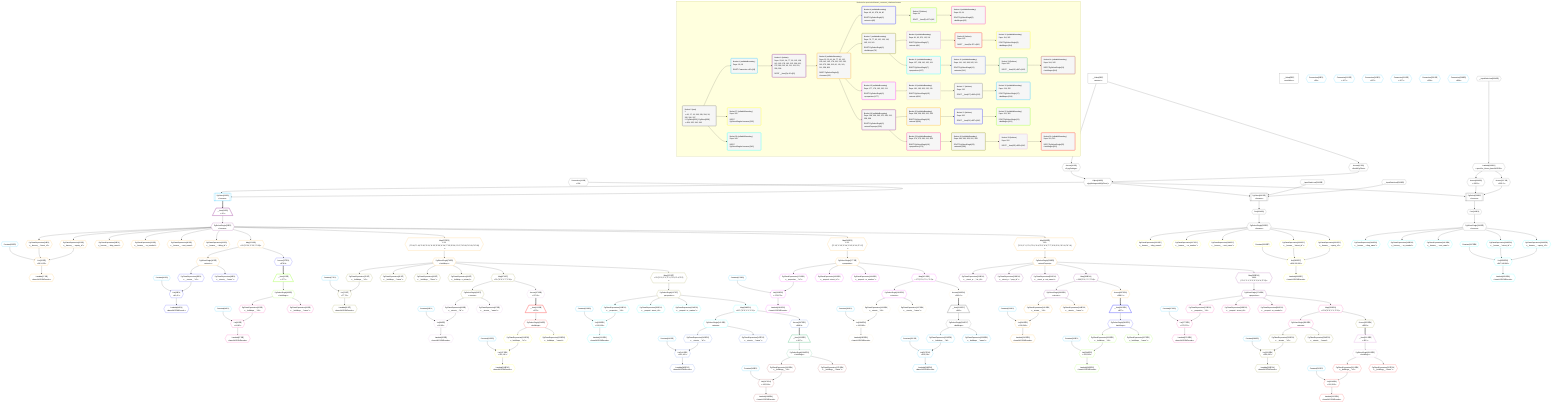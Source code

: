 %%{init: {'themeVariables': { 'fontSize': '12px'}}}%%
graph TD
    classDef path fill:#eee,stroke:#000,color:#000
    classDef plan fill:#fff,stroke-width:1px,color:#000
    classDef itemplan fill:#fff,stroke-width:2px,color:#000
    classDef unbatchedplan fill:#dff,stroke-width:1px,color:#000
    classDef sideeffectplan fill:#fcc,stroke-width:2px,color:#000
    classDef bucket fill:#f6f6f6,color:#000,stroke-width:2px,text-align:left


    %% define steps
    __Value3["__Value[3∈0]<br />ᐸcontextᐳ"]:::plan
    __Value5["__Value[5∈0]<br />ᐸrootValueᐳ"]:::plan
    Access16{{"Access[16∈0]<br />ᐸ3.pgSettingsᐳ"}}:::plan
    Access17{{"Access[17∈0]<br />ᐸ3.withPgClientᐳ"}}:::plan
    Object18{{"Object[18∈0]<br />ᐸ{pgSettings,withPgClient}ᐳ"}}:::plan
    Connection19{{"Connection[19∈0]<br />ᐸ15ᐳ"}}:::plan
    PgSelect20[["PgSelect[20∈1]<br />ᐸhousesᐳ"]]:::plan
    __Item21[/"__Item[21∈2]<br />ᐸ20ᐳ"\]:::itemplan
    PgSelectSingle22{{"PgSelectSingle[22∈2]<br />ᐸhousesᐳ"}}:::plan
    Constant23{{"Constant[23∈1]"}}:::plan
    PgClassExpression24{{"PgClassExpression[24∈3]<br />ᐸ__houses__.”street_id”ᐳ"}}:::plan
    PgClassExpression25{{"PgClassExpression[25∈3]<br />ᐸ__houses__...operty_id”ᐳ"}}:::plan
    List26{{"List[26∈3]<br />ᐸ23,24,25ᐳ"}}:::plan
    Lambda27{{"Lambda[27∈3]<br />ᐸbase64JSONEncodeᐳ"}}:::plan
    PgClassExpression28{{"PgClassExpression[28∈3]<br />ᐸ__houses__...ding_name”ᐳ"}}:::plan
    PgClassExpression29{{"PgClassExpression[29∈3]<br />ᐸ__houses__...or_number”ᐳ"}}:::plan
    PgClassExpression30{{"PgClassExpression[30∈3]<br />ᐸ__houses__...reet_name”ᐳ"}}:::plan
    PgClassExpression32{{"PgClassExpression[32∈3]<br />ᐸ__houses__...ilding_id”ᐳ"}}:::plan
    Map378{{"Map[378∈3]<br />ᐸ22:{”0”:31,”1”:32,”2”:33}ᐳ"}}:::plan
    PgSelectSingle40{{"PgSelectSingle[40∈3]<br />ᐸstreetsᐳ"}}:::plan
    Constant41{{"Constant[41∈1]"}}:::plan
    PgClassExpression42{{"PgClassExpression[42∈4]<br />ᐸ__streets__.”id”ᐳ"}}:::plan
    List43{{"List[43∈4]<br />ᐸ41,42ᐳ"}}:::plan
    Lambda44{{"Lambda[44∈4]<br />ᐸbase64JSONEncodeᐳ"}}:::plan
    PgClassExpression46{{"PgClassExpression[46∈4]<br />ᐸ__streets__.”name”ᐳ"}}:::plan
    Connection60{{"Connection[60∈1]<br />ᐸ56ᐳ"}}:::plan
    Access377{{"Access[377∈4]<br />ᐸ378.0ᐳ"}}:::plan
    __Item62[/"__Item[62∈5]<br />ᐸ377ᐳ"\]:::itemplan
    PgSelectSingle63{{"PgSelectSingle[63∈5]<br />ᐸbuildingsᐳ"}}:::plan
    Constant64{{"Constant[64∈1]"}}:::plan
    PgClassExpression65{{"PgClassExpression[65∈6]<br />ᐸ__buildings__.”id”ᐳ"}}:::plan
    List66{{"List[66∈6]<br />ᐸ64,65ᐳ"}}:::plan
    Lambda67{{"Lambda[67∈6]<br />ᐸbase64JSONEncodeᐳ"}}:::plan
    PgClassExpression69{{"PgClassExpression[69∈6]<br />ᐸ__buildings__.”name”ᐳ"}}:::plan
    Map375{{"Map[375∈3]<br />ᐸ22:{”0”:18,”1”:19,”2”:20,”3”:21,”4”:22,”5”:23,”6”:24,”7”:25,”8”:26,”9”:27,”10”:28,”11”:29,”12”:30}ᐳ"}}:::plan
    PgSelectSingle76{{"PgSelectSingle[76∈3]<br />ᐸbuildingsᐳ"}}:::plan
    Constant77{{"Constant[77∈1]"}}:::plan
    PgClassExpression78{{"PgClassExpression[78∈7]<br />ᐸ__buildings__.”id”ᐳ"}}:::plan
    List79{{"List[79∈7]<br />ᐸ77,78ᐳ"}}:::plan
    Lambda80{{"Lambda[80∈7]<br />ᐸbase64JSONEncodeᐳ"}}:::plan
    PgClassExpression82{{"PgClassExpression[82∈7]<br />ᐸ__buildings__.”name”ᐳ"}}:::plan
    PgClassExpression83{{"PgClassExpression[83∈7]<br />ᐸ__buildings__.”floors”ᐳ"}}:::plan
    PgClassExpression84{{"PgClassExpression[84∈7]<br />ᐸ__building...s_primary”ᐳ"}}:::plan
    Map373{{"Map[373∈7]<br />ᐸ76:{”0”:6,”1”:7,”2”:8}ᐳ"}}:::plan
    PgSelectSingle91{{"PgSelectSingle[91∈7]<br />ᐸstreetsᐳ"}}:::plan
    Constant92{{"Constant[92∈1]"}}:::plan
    PgClassExpression93{{"PgClassExpression[93∈8]<br />ᐸ__streets__.”id”ᐳ"}}:::plan
    List94{{"List[94∈8]<br />ᐸ92,93ᐳ"}}:::plan
    Lambda95{{"Lambda[95∈8]<br />ᐸbase64JSONEncodeᐳ"}}:::plan
    PgClassExpression97{{"PgClassExpression[97∈8]<br />ᐸ__streets__.”name”ᐳ"}}:::plan
    Connection111{{"Connection[111∈1]<br />ᐸ107ᐳ"}}:::plan
    Access372{{"Access[372∈8]<br />ᐸ373.0ᐳ"}}:::plan
    __Item113[/"__Item[113∈9]<br />ᐸ372ᐳ"\]:::itemplan
    PgSelectSingle114{{"PgSelectSingle[114∈9]<br />ᐸbuildingsᐳ"}}:::plan
    Constant115{{"Constant[115∈1]"}}:::plan
    PgClassExpression116{{"PgClassExpression[116∈10]<br />ᐸ__buildings__.”id”ᐳ"}}:::plan
    List117{{"List[117∈10]<br />ᐸ115,116ᐳ"}}:::plan
    Lambda118{{"Lambda[118∈10]<br />ᐸbase64JSONEncodeᐳ"}}:::plan
    PgClassExpression120{{"PgClassExpression[120∈10]<br />ᐸ__buildings__.”name”ᐳ"}}:::plan
    Map370{{"Map[370∈7]<br />ᐸ76:{”0”:0,”1”:1,”2”:2,”3”:3,”4”:4,”5”:5}ᐳ"}}:::plan
    PgSelectSingle127{{"PgSelectSingle[127∈7]<br />ᐸpropertiesᐳ"}}:::plan
    Constant128{{"Constant[128∈1]"}}:::plan
    PgClassExpression129{{"PgClassExpression[129∈11]<br />ᐸ__properties__.”id”ᐳ"}}:::plan
    List130{{"List[130∈11]<br />ᐸ128,129ᐳ"}}:::plan
    Lambda131{{"Lambda[131∈11]<br />ᐸbase64JSONEncodeᐳ"}}:::plan
    PgClassExpression133{{"PgClassExpression[133∈11]<br />ᐸ__properti...street_id”ᐳ"}}:::plan
    PgClassExpression134{{"PgClassExpression[134∈11]<br />ᐸ__properti...or_number”ᐳ"}}:::plan
    Map368{{"Map[368∈11]<br />ᐸ127:{”0”:0,”1”:1,”2”:2}ᐳ"}}:::plan
    PgSelectSingle141{{"PgSelectSingle[141∈11]<br />ᐸstreetsᐳ"}}:::plan
    Constant142{{"Constant[142∈1]"}}:::plan
    PgClassExpression143{{"PgClassExpression[143∈12]<br />ᐸ__streets__.”id”ᐳ"}}:::plan
    List144{{"List[144∈12]<br />ᐸ142,143ᐳ"}}:::plan
    Lambda145{{"Lambda[145∈12]<br />ᐸbase64JSONEncodeᐳ"}}:::plan
    PgClassExpression147{{"PgClassExpression[147∈12]<br />ᐸ__streets__.”name”ᐳ"}}:::plan
    Connection161{{"Connection[161∈1]<br />ᐸ157ᐳ"}}:::plan
    Access367{{"Access[367∈12]<br />ᐸ368.0ᐳ"}}:::plan
    __Item163[/"__Item[163∈13]<br />ᐸ367ᐳ"\]:::itemplan
    PgSelectSingle164{{"PgSelectSingle[164∈13]<br />ᐸbuildingsᐳ"}}:::plan
    Constant165{{"Constant[165∈1]"}}:::plan
    PgClassExpression166{{"PgClassExpression[166∈14]<br />ᐸ__buildings__.”id”ᐳ"}}:::plan
    List167{{"List[167∈14]<br />ᐸ165,166ᐳ"}}:::plan
    Lambda168{{"Lambda[168∈14]<br />ᐸbase64JSONEncodeᐳ"}}:::plan
    PgClassExpression170{{"PgClassExpression[170∈14]<br />ᐸ__buildings__.”name”ᐳ"}}:::plan
    Map365{{"Map[365∈3]<br />ᐸ22:{”0”:12,”1”:13,”2”:14,”3”:15,”4”:16,”5”:17}ᐳ"}}:::plan
    PgSelectSingle177{{"PgSelectSingle[177∈3]<br />ᐸpropertiesᐳ"}}:::plan
    Constant178{{"Constant[178∈1]"}}:::plan
    PgClassExpression179{{"PgClassExpression[179∈15]<br />ᐸ__properties__.”id”ᐳ"}}:::plan
    List180{{"List[180∈15]<br />ᐸ178,179ᐳ"}}:::plan
    Lambda181{{"Lambda[181∈15]<br />ᐸbase64JSONEncodeᐳ"}}:::plan
    PgClassExpression183{{"PgClassExpression[183∈15]<br />ᐸ__properti...street_id”ᐳ"}}:::plan
    PgClassExpression184{{"PgClassExpression[184∈15]<br />ᐸ__properti...or_number”ᐳ"}}:::plan
    Map363{{"Map[363∈15]<br />ᐸ177:{”0”:0,”1”:1,”2”:2}ᐳ"}}:::plan
    PgSelectSingle191{{"PgSelectSingle[191∈15]<br />ᐸstreetsᐳ"}}:::plan
    Constant192{{"Constant[192∈1]"}}:::plan
    PgClassExpression193{{"PgClassExpression[193∈16]<br />ᐸ__streets__.”id”ᐳ"}}:::plan
    List194{{"List[194∈16]<br />ᐸ192,193ᐳ"}}:::plan
    Lambda195{{"Lambda[195∈16]<br />ᐸbase64JSONEncodeᐳ"}}:::plan
    PgClassExpression197{{"PgClassExpression[197∈16]<br />ᐸ__streets__.”name”ᐳ"}}:::plan
    Connection211{{"Connection[211∈1]<br />ᐸ207ᐳ"}}:::plan
    Access362{{"Access[362∈16]<br />ᐸ363.0ᐳ"}}:::plan
    __Item213[/"__Item[213∈17]<br />ᐸ362ᐳ"\]:::itemplan
    PgSelectSingle214{{"PgSelectSingle[214∈17]<br />ᐸbuildingsᐳ"}}:::plan
    Constant215{{"Constant[215∈1]"}}:::plan
    PgClassExpression216{{"PgClassExpression[216∈18]<br />ᐸ__buildings__.”id”ᐳ"}}:::plan
    List217{{"List[217∈18]<br />ᐸ215,216ᐳ"}}:::plan
    Lambda218{{"Lambda[218∈18]<br />ᐸbase64JSONEncodeᐳ"}}:::plan
    PgClassExpression220{{"PgClassExpression[220∈18]<br />ᐸ__buildings__.”name”ᐳ"}}:::plan
    Map360{{"Map[360∈3]<br />ᐸ22:{”0”:0,”1”:1,”2”:2,”3”:3,”4”:4,”5”:5,”6”:6,”7”:7,”8”:8,”9”:9,”10”:10,”11”:11}ᐳ"}}:::plan
    PgSelectSingle228{{"PgSelectSingle[228∈3]<br />ᐸstreetPropertyᐳ"}}:::plan
    PgClassExpression229{{"PgClassExpression[229∈19]<br />ᐸ__street_p..._.”str_id”ᐳ"}}:::plan
    PgClassExpression230{{"PgClassExpression[230∈19]<br />ᐸ__street_p....”prop_id”ᐳ"}}:::plan
    PgClassExpression231{{"PgClassExpression[231∈19]<br />ᐸ__street_p...ent_owner”ᐳ"}}:::plan
    Map358{{"Map[358∈19]<br />ᐸ228:{”0”:6,”1”:7,”2”:8}ᐳ"}}:::plan
    PgSelectSingle238{{"PgSelectSingle[238∈19]<br />ᐸstreetsᐳ"}}:::plan
    Constant239{{"Constant[239∈1]"}}:::plan
    PgClassExpression240{{"PgClassExpression[240∈20]<br />ᐸ__streets__.”id”ᐳ"}}:::plan
    List241{{"List[241∈20]<br />ᐸ239,240ᐳ"}}:::plan
    Lambda242{{"Lambda[242∈20]<br />ᐸbase64JSONEncodeᐳ"}}:::plan
    PgClassExpression244{{"PgClassExpression[244∈20]<br />ᐸ__streets__.”name”ᐳ"}}:::plan
    Connection258{{"Connection[258∈1]<br />ᐸ254ᐳ"}}:::plan
    Access357{{"Access[357∈20]<br />ᐸ358.0ᐳ"}}:::plan
    __Item260[/"__Item[260∈21]<br />ᐸ357ᐳ"\]:::itemplan
    PgSelectSingle261{{"PgSelectSingle[261∈21]<br />ᐸbuildingsᐳ"}}:::plan
    Constant262{{"Constant[262∈1]"}}:::plan
    PgClassExpression263{{"PgClassExpression[263∈22]<br />ᐸ__buildings__.”id”ᐳ"}}:::plan
    List264{{"List[264∈22]<br />ᐸ262,263ᐳ"}}:::plan
    Lambda265{{"Lambda[265∈22]<br />ᐸbase64JSONEncodeᐳ"}}:::plan
    PgClassExpression267{{"PgClassExpression[267∈22]<br />ᐸ__buildings__.”name”ᐳ"}}:::plan
    Map355{{"Map[355∈19]<br />ᐸ228:{”0”:0,”1”:1,”2”:2,”3”:3,”4”:4,”5”:5}ᐳ"}}:::plan
    PgSelectSingle274{{"PgSelectSingle[274∈19]<br />ᐸpropertiesᐳ"}}:::plan
    Constant275{{"Constant[275∈1]"}}:::plan
    PgClassExpression276{{"PgClassExpression[276∈23]<br />ᐸ__properties__.”id”ᐳ"}}:::plan
    List277{{"List[277∈23]<br />ᐸ275,276ᐳ"}}:::plan
    Lambda278{{"Lambda[278∈23]<br />ᐸbase64JSONEncodeᐳ"}}:::plan
    PgClassExpression280{{"PgClassExpression[280∈23]<br />ᐸ__properti...street_id”ᐳ"}}:::plan
    PgClassExpression281{{"PgClassExpression[281∈23]<br />ᐸ__properti...or_number”ᐳ"}}:::plan
    Map353{{"Map[353∈23]<br />ᐸ274:{”0”:0,”1”:1,”2”:2}ᐳ"}}:::plan
    PgSelectSingle288{{"PgSelectSingle[288∈23]<br />ᐸstreetsᐳ"}}:::plan
    Constant289{{"Constant[289∈1]"}}:::plan
    PgClassExpression290{{"PgClassExpression[290∈24]<br />ᐸ__streets__.”id”ᐳ"}}:::plan
    List291{{"List[291∈24]<br />ᐸ289,290ᐳ"}}:::plan
    Lambda292{{"Lambda[292∈24]<br />ᐸbase64JSONEncodeᐳ"}}:::plan
    PgClassExpression294{{"PgClassExpression[294∈24]<br />ᐸ__streets__.”name”ᐳ"}}:::plan
    Connection308{{"Connection[308∈1]<br />ᐸ304ᐳ"}}:::plan
    Access352{{"Access[352∈24]<br />ᐸ353.0ᐳ"}}:::plan
    __Item310[/"__Item[310∈25]<br />ᐸ352ᐳ"\]:::itemplan
    PgSelectSingle311{{"PgSelectSingle[311∈25]<br />ᐸbuildingsᐳ"}}:::plan
    Constant312{{"Constant[312∈1]"}}:::plan
    PgClassExpression313{{"PgClassExpression[313∈26]<br />ᐸ__buildings__.”id”ᐳ"}}:::plan
    List314{{"List[314∈26]<br />ᐸ312,313ᐳ"}}:::plan
    Lambda315{{"Lambda[315∈26]<br />ᐸbase64JSONEncodeᐳ"}}:::plan
    PgClassExpression317{{"PgClassExpression[317∈26]<br />ᐸ__buildings__.”name”ᐳ"}}:::plan
    __InputStaticLeaf318{{"__InputStaticLeaf[318∈0]"}}:::plan
    __InputStaticLeaf319{{"__InputStaticLeaf[319∈0]"}}:::plan
    PgSelect320[["PgSelect[320∈0]<br />ᐸhousesᐳ"]]:::plan
    First324{{"First[324∈0]"}}:::plan
    PgSelectSingle325{{"PgSelectSingle[325∈0]<br />ᐸhousesᐳ"}}:::plan
    PgClassExpression326{{"PgClassExpression[326∈27]<br />ᐸ__houses__...ding_name”ᐳ"}}:::plan
    PgClassExpression327{{"PgClassExpression[327∈27]<br />ᐸ__houses__...or_number”ᐳ"}}:::plan
    PgClassExpression328{{"PgClassExpression[328∈27]<br />ᐸ__houses__...reet_name”ᐳ"}}:::plan
    Constant329{{"Constant[329∈27]"}}:::plan
    PgClassExpression330{{"PgClassExpression[330∈27]<br />ᐸ__houses__.”street_id”ᐳ"}}:::plan
    PgClassExpression331{{"PgClassExpression[331∈27]<br />ᐸ__houses__...operty_id”ᐳ"}}:::plan
    List332{{"List[332∈27]<br />ᐸ329,330,331ᐳ"}}:::plan
    Lambda333{{"Lambda[333∈27]<br />ᐸbase64JSONEncodeᐳ"}}:::plan
    __InputStaticLeaf334{{"__InputStaticLeaf[334∈0]"}}:::plan
    Lambda335{{"Lambda[335∈0]<br />ᐸspecifier_House_base64JSONᐳ"}}:::plan
    Access336{{"Access[336∈0]<br />ᐸ335.1ᐳ"}}:::plan
    Access337{{"Access[337∈0]<br />ᐸ335.2ᐳ"}}:::plan
    PgSelect338[["PgSelect[338∈0]<br />ᐸhousesᐳ"]]:::plan
    First342{{"First[342∈0]"}}:::plan
    PgSelectSingle343{{"PgSelectSingle[343∈0]<br />ᐸhousesᐳ"}}:::plan
    PgClassExpression344{{"PgClassExpression[344∈28]<br />ᐸ__houses__...ding_name”ᐳ"}}:::plan
    PgClassExpression345{{"PgClassExpression[345∈28]<br />ᐸ__houses__...or_number”ᐳ"}}:::plan
    PgClassExpression346{{"PgClassExpression[346∈28]<br />ᐸ__houses__...reet_name”ᐳ"}}:::plan
    Constant347{{"Constant[347∈28]"}}:::plan
    PgClassExpression348{{"PgClassExpression[348∈28]<br />ᐸ__houses__.”street_id”ᐳ"}}:::plan
    PgClassExpression349{{"PgClassExpression[349∈28]<br />ᐸ__houses__...operty_id”ᐳ"}}:::plan
    List350{{"List[350∈28]<br />ᐸ347,348,349ᐳ"}}:::plan
    Lambda351{{"Lambda[351∈28]<br />ᐸbase64JSONEncodeᐳ"}}:::plan

    %% plan dependencies
    __Value3 --> Access16
    __Value3 --> Access17
    Access16 & Access17 --> Object18
    Object18 & Connection19 --> PgSelect20
    PgSelect20 ==> __Item21
    __Item21 --> PgSelectSingle22
    PgSelectSingle22 --> PgClassExpression24
    PgSelectSingle22 --> PgClassExpression25
    Constant23 & PgClassExpression24 & PgClassExpression25 --> List26
    List26 --> Lambda27
    PgSelectSingle22 --> PgClassExpression28
    PgSelectSingle22 --> PgClassExpression29
    PgSelectSingle22 --> PgClassExpression30
    PgSelectSingle22 --> PgClassExpression32
    PgSelectSingle22 --> Map378
    Map378 --> PgSelectSingle40
    PgSelectSingle40 --> PgClassExpression42
    Constant41 & PgClassExpression42 --> List43
    List43 --> Lambda44
    PgSelectSingle40 --> PgClassExpression46
    Map378 --> Access377
    Access377 ==> __Item62
    __Item62 --> PgSelectSingle63
    PgSelectSingle63 --> PgClassExpression65
    Constant64 & PgClassExpression65 --> List66
    List66 --> Lambda67
    PgSelectSingle63 --> PgClassExpression69
    PgSelectSingle22 --> Map375
    Map375 --> PgSelectSingle76
    PgSelectSingle76 --> PgClassExpression78
    Constant77 & PgClassExpression78 --> List79
    List79 --> Lambda80
    PgSelectSingle76 --> PgClassExpression82
    PgSelectSingle76 --> PgClassExpression83
    PgSelectSingle76 --> PgClassExpression84
    PgSelectSingle76 --> Map373
    Map373 --> PgSelectSingle91
    PgSelectSingle91 --> PgClassExpression93
    Constant92 & PgClassExpression93 --> List94
    List94 --> Lambda95
    PgSelectSingle91 --> PgClassExpression97
    Map373 --> Access372
    Access372 ==> __Item113
    __Item113 --> PgSelectSingle114
    PgSelectSingle114 --> PgClassExpression116
    Constant115 & PgClassExpression116 --> List117
    List117 --> Lambda118
    PgSelectSingle114 --> PgClassExpression120
    PgSelectSingle76 --> Map370
    Map370 --> PgSelectSingle127
    PgSelectSingle127 --> PgClassExpression129
    Constant128 & PgClassExpression129 --> List130
    List130 --> Lambda131
    PgSelectSingle127 --> PgClassExpression133
    PgSelectSingle127 --> PgClassExpression134
    PgSelectSingle127 --> Map368
    Map368 --> PgSelectSingle141
    PgSelectSingle141 --> PgClassExpression143
    Constant142 & PgClassExpression143 --> List144
    List144 --> Lambda145
    PgSelectSingle141 --> PgClassExpression147
    Map368 --> Access367
    Access367 ==> __Item163
    __Item163 --> PgSelectSingle164
    PgSelectSingle164 --> PgClassExpression166
    Constant165 & PgClassExpression166 --> List167
    List167 --> Lambda168
    PgSelectSingle164 --> PgClassExpression170
    PgSelectSingle22 --> Map365
    Map365 --> PgSelectSingle177
    PgSelectSingle177 --> PgClassExpression179
    Constant178 & PgClassExpression179 --> List180
    List180 --> Lambda181
    PgSelectSingle177 --> PgClassExpression183
    PgSelectSingle177 --> PgClassExpression184
    PgSelectSingle177 --> Map363
    Map363 --> PgSelectSingle191
    PgSelectSingle191 --> PgClassExpression193
    Constant192 & PgClassExpression193 --> List194
    List194 --> Lambda195
    PgSelectSingle191 --> PgClassExpression197
    Map363 --> Access362
    Access362 ==> __Item213
    __Item213 --> PgSelectSingle214
    PgSelectSingle214 --> PgClassExpression216
    Constant215 & PgClassExpression216 --> List217
    List217 --> Lambda218
    PgSelectSingle214 --> PgClassExpression220
    PgSelectSingle22 --> Map360
    Map360 --> PgSelectSingle228
    PgSelectSingle228 --> PgClassExpression229
    PgSelectSingle228 --> PgClassExpression230
    PgSelectSingle228 --> PgClassExpression231
    PgSelectSingle228 --> Map358
    Map358 --> PgSelectSingle238
    PgSelectSingle238 --> PgClassExpression240
    Constant239 & PgClassExpression240 --> List241
    List241 --> Lambda242
    PgSelectSingle238 --> PgClassExpression244
    Map358 --> Access357
    Access357 ==> __Item260
    __Item260 --> PgSelectSingle261
    PgSelectSingle261 --> PgClassExpression263
    Constant262 & PgClassExpression263 --> List264
    List264 --> Lambda265
    PgSelectSingle261 --> PgClassExpression267
    PgSelectSingle228 --> Map355
    Map355 --> PgSelectSingle274
    PgSelectSingle274 --> PgClassExpression276
    Constant275 & PgClassExpression276 --> List277
    List277 --> Lambda278
    PgSelectSingle274 --> PgClassExpression280
    PgSelectSingle274 --> PgClassExpression281
    PgSelectSingle274 --> Map353
    Map353 --> PgSelectSingle288
    PgSelectSingle288 --> PgClassExpression290
    Constant289 & PgClassExpression290 --> List291
    List291 --> Lambda292
    PgSelectSingle288 --> PgClassExpression294
    Map353 --> Access352
    Access352 ==> __Item310
    __Item310 --> PgSelectSingle311
    PgSelectSingle311 --> PgClassExpression313
    Constant312 & PgClassExpression313 --> List314
    List314 --> Lambda315
    PgSelectSingle311 --> PgClassExpression317
    Object18 & __InputStaticLeaf318 & __InputStaticLeaf319 --> PgSelect320
    PgSelect320 --> First324
    First324 --> PgSelectSingle325
    PgSelectSingle325 --> PgClassExpression326
    PgSelectSingle325 --> PgClassExpression327
    PgSelectSingle325 --> PgClassExpression328
    PgSelectSingle325 --> PgClassExpression330
    PgSelectSingle325 --> PgClassExpression331
    Constant329 & PgClassExpression330 & PgClassExpression331 --> List332
    List332 --> Lambda333
    __InputStaticLeaf334 --> Lambda335
    Lambda335 --> Access336
    Lambda335 --> Access337
    Object18 & Access336 & Access337 --> PgSelect338
    PgSelect338 --> First342
    First342 --> PgSelectSingle343
    PgSelectSingle343 --> PgClassExpression344
    PgSelectSingle343 --> PgClassExpression345
    PgSelectSingle343 --> PgClassExpression346
    PgSelectSingle343 --> PgClassExpression348
    PgSelectSingle343 --> PgClassExpression349
    Constant347 & PgClassExpression348 & PgClassExpression349 --> List350
    List350 --> Lambda351

    subgraph "Buckets for queries/v4/smart_comment_relations.houses"
    Bucket0("Bucket 0 (root)<br />1: <br />ᐳ: 16, 17, 19, 318, 319, 334, 18, 335, 336, 337<br />2: PgSelect[320], PgSelect[338]<br />ᐳ: 324, 325, 342, 343"):::bucket
    classDef bucket0 stroke:#696969
    class Bucket0,__Value3,__Value5,Access16,Access17,Object18,Connection19,__InputStaticLeaf318,__InputStaticLeaf319,PgSelect320,First324,PgSelectSingle325,__InputStaticLeaf334,Lambda335,Access336,Access337,PgSelect338,First342,PgSelectSingle343 bucket0
    Bucket1("Bucket 1 (nullableBoundary)<br />Deps: 18, 19<br /><br />ROOT Connectionᐸ15ᐳ[19]"):::bucket
    classDef bucket1 stroke:#00bfff
    class Bucket1,PgSelect20,Constant23,Constant41,Connection60,Constant64,Constant77,Constant92,Connection111,Constant115,Constant128,Constant142,Connection161,Constant165,Constant178,Constant192,Connection211,Constant215,Constant239,Connection258,Constant262,Constant275,Constant289,Connection308,Constant312 bucket1
    Bucket2("Bucket 2 (listItem)<br />Deps: 23, 41, 64, 77, 92, 115, 128, 142, 165, 178, 192, 215, 239, 262, 275, 289, 312, 60, 111, 161, 211, 258, 308<br /><br />ROOT __Item{2}ᐸ20ᐳ[21]"):::bucket
    classDef bucket2 stroke:#7f007f
    class Bucket2,__Item21,PgSelectSingle22 bucket2
    Bucket3("Bucket 3 (nullableBoundary)<br />Deps: 22, 23, 41, 64, 77, 92, 115, 128, 142, 165, 178, 192, 215, 239, 262, 275, 289, 312, 60, 111, 161, 211, 258, 308<br /><br />ROOT PgSelectSingle{2}ᐸhousesᐳ[22]"):::bucket
    classDef bucket3 stroke:#ffa500
    class Bucket3,PgClassExpression24,PgClassExpression25,List26,Lambda27,PgClassExpression28,PgClassExpression29,PgClassExpression30,PgClassExpression32,PgSelectSingle40,PgSelectSingle76,PgSelectSingle177,PgSelectSingle228,Map360,Map365,Map375,Map378 bucket3
    Bucket4("Bucket 4 (nullableBoundary)<br />Deps: 40, 41, 378, 64, 60<br /><br />ROOT PgSelectSingle{3}ᐸstreetsᐳ[40]"):::bucket
    classDef bucket4 stroke:#0000ff
    class Bucket4,PgClassExpression42,List43,Lambda44,PgClassExpression46,Access377 bucket4
    Bucket5("Bucket 5 (listItem)<br />Deps: 64<br /><br />ROOT __Item{5}ᐸ377ᐳ[62]"):::bucket
    classDef bucket5 stroke:#7fff00
    class Bucket5,__Item62,PgSelectSingle63 bucket5
    Bucket6("Bucket 6 (nullableBoundary)<br />Deps: 63, 64<br /><br />ROOT PgSelectSingle{5}ᐸbuildingsᐳ[63]"):::bucket
    classDef bucket6 stroke:#ff1493
    class Bucket6,PgClassExpression65,List66,Lambda67,PgClassExpression69 bucket6
    Bucket7("Bucket 7 (nullableBoundary)<br />Deps: 76, 77, 92, 115, 128, 142, 165, 111, 161<br /><br />ROOT PgSelectSingle{3}ᐸbuildingsᐳ[76]"):::bucket
    classDef bucket7 stroke:#808000
    class Bucket7,PgClassExpression78,List79,Lambda80,PgClassExpression82,PgClassExpression83,PgClassExpression84,PgSelectSingle91,PgSelectSingle127,Map370,Map373 bucket7
    Bucket8("Bucket 8 (nullableBoundary)<br />Deps: 91, 92, 373, 115, 111<br /><br />ROOT PgSelectSingle{7}ᐸstreetsᐳ[91]"):::bucket
    classDef bucket8 stroke:#dda0dd
    class Bucket8,PgClassExpression93,List94,Lambda95,PgClassExpression97,Access372 bucket8
    Bucket9("Bucket 9 (listItem)<br />Deps: 115<br /><br />ROOT __Item{9}ᐸ372ᐳ[113]"):::bucket
    classDef bucket9 stroke:#ff0000
    class Bucket9,__Item113,PgSelectSingle114 bucket9
    Bucket10("Bucket 10 (nullableBoundary)<br />Deps: 114, 115<br /><br />ROOT PgSelectSingle{9}ᐸbuildingsᐳ[114]"):::bucket
    classDef bucket10 stroke:#ffff00
    class Bucket10,PgClassExpression116,List117,Lambda118,PgClassExpression120 bucket10
    Bucket11("Bucket 11 (nullableBoundary)<br />Deps: 127, 128, 142, 165, 161<br /><br />ROOT PgSelectSingle{7}ᐸpropertiesᐳ[127]"):::bucket
    classDef bucket11 stroke:#00ffff
    class Bucket11,PgClassExpression129,List130,Lambda131,PgClassExpression133,PgClassExpression134,PgSelectSingle141,Map368 bucket11
    Bucket12("Bucket 12 (nullableBoundary)<br />Deps: 141, 142, 368, 165, 161<br /><br />ROOT PgSelectSingle{11}ᐸstreetsᐳ[141]"):::bucket
    classDef bucket12 stroke:#4169e1
    class Bucket12,PgClassExpression143,List144,Lambda145,PgClassExpression147,Access367 bucket12
    Bucket13("Bucket 13 (listItem)<br />Deps: 165<br /><br />ROOT __Item{13}ᐸ367ᐳ[163]"):::bucket
    classDef bucket13 stroke:#3cb371
    class Bucket13,__Item163,PgSelectSingle164 bucket13
    Bucket14("Bucket 14 (nullableBoundary)<br />Deps: 164, 165<br /><br />ROOT PgSelectSingle{13}ᐸbuildingsᐳ[164]"):::bucket
    classDef bucket14 stroke:#a52a2a
    class Bucket14,PgClassExpression166,List167,Lambda168,PgClassExpression170 bucket14
    Bucket15("Bucket 15 (nullableBoundary)<br />Deps: 177, 178, 192, 215, 211<br /><br />ROOT PgSelectSingle{3}ᐸpropertiesᐳ[177]"):::bucket
    classDef bucket15 stroke:#ff00ff
    class Bucket15,PgClassExpression179,List180,Lambda181,PgClassExpression183,PgClassExpression184,PgSelectSingle191,Map363 bucket15
    Bucket16("Bucket 16 (nullableBoundary)<br />Deps: 191, 192, 363, 215, 211<br /><br />ROOT PgSelectSingle{15}ᐸstreetsᐳ[191]"):::bucket
    classDef bucket16 stroke:#f5deb3
    class Bucket16,PgClassExpression193,List194,Lambda195,PgClassExpression197,Access362 bucket16
    Bucket17("Bucket 17 (listItem)<br />Deps: 215<br /><br />ROOT __Item{17}ᐸ362ᐳ[213]"):::bucket
    classDef bucket17 stroke:#696969
    class Bucket17,__Item213,PgSelectSingle214 bucket17
    Bucket18("Bucket 18 (nullableBoundary)<br />Deps: 214, 215<br /><br />ROOT PgSelectSingle{17}ᐸbuildingsᐳ[214]"):::bucket
    classDef bucket18 stroke:#00bfff
    class Bucket18,PgClassExpression216,List217,Lambda218,PgClassExpression220 bucket18
    Bucket19("Bucket 19 (nullableBoundary)<br />Deps: 228, 239, 262, 275, 289, 312, 258, 308<br /><br />ROOT PgSelectSingle{3}ᐸstreetPropertyᐳ[228]"):::bucket
    classDef bucket19 stroke:#7f007f
    class Bucket19,PgClassExpression229,PgClassExpression230,PgClassExpression231,PgSelectSingle238,PgSelectSingle274,Map355,Map358 bucket19
    Bucket20("Bucket 20 (nullableBoundary)<br />Deps: 238, 239, 358, 262, 258<br /><br />ROOT PgSelectSingle{19}ᐸstreetsᐳ[238]"):::bucket
    classDef bucket20 stroke:#ffa500
    class Bucket20,PgClassExpression240,List241,Lambda242,PgClassExpression244,Access357 bucket20
    Bucket21("Bucket 21 (listItem)<br />Deps: 262<br /><br />ROOT __Item{21}ᐸ357ᐳ[260]"):::bucket
    classDef bucket21 stroke:#0000ff
    class Bucket21,__Item260,PgSelectSingle261 bucket21
    Bucket22("Bucket 22 (nullableBoundary)<br />Deps: 261, 262<br /><br />ROOT PgSelectSingle{21}ᐸbuildingsᐳ[261]"):::bucket
    classDef bucket22 stroke:#7fff00
    class Bucket22,PgClassExpression263,List264,Lambda265,PgClassExpression267 bucket22
    Bucket23("Bucket 23 (nullableBoundary)<br />Deps: 274, 275, 289, 312, 308<br /><br />ROOT PgSelectSingle{19}ᐸpropertiesᐳ[274]"):::bucket
    classDef bucket23 stroke:#ff1493
    class Bucket23,PgClassExpression276,List277,Lambda278,PgClassExpression280,PgClassExpression281,PgSelectSingle288,Map353 bucket23
    Bucket24("Bucket 24 (nullableBoundary)<br />Deps: 288, 289, 353, 312, 308<br /><br />ROOT PgSelectSingle{23}ᐸstreetsᐳ[288]"):::bucket
    classDef bucket24 stroke:#808000
    class Bucket24,PgClassExpression290,List291,Lambda292,PgClassExpression294,Access352 bucket24
    Bucket25("Bucket 25 (listItem)<br />Deps: 312<br /><br />ROOT __Item{25}ᐸ352ᐳ[310]"):::bucket
    classDef bucket25 stroke:#dda0dd
    class Bucket25,__Item310,PgSelectSingle311 bucket25
    Bucket26("Bucket 26 (nullableBoundary)<br />Deps: 311, 312<br /><br />ROOT PgSelectSingle{25}ᐸbuildingsᐳ[311]"):::bucket
    classDef bucket26 stroke:#ff0000
    class Bucket26,PgClassExpression313,List314,Lambda315,PgClassExpression317 bucket26
    Bucket27("Bucket 27 (nullableBoundary)<br />Deps: 325<br /><br />ROOT PgSelectSingleᐸhousesᐳ[325]"):::bucket
    classDef bucket27 stroke:#ffff00
    class Bucket27,PgClassExpression326,PgClassExpression327,PgClassExpression328,Constant329,PgClassExpression330,PgClassExpression331,List332,Lambda333 bucket27
    Bucket28("Bucket 28 (nullableBoundary)<br />Deps: 343<br /><br />ROOT PgSelectSingleᐸhousesᐳ[343]"):::bucket
    classDef bucket28 stroke:#00ffff
    class Bucket28,PgClassExpression344,PgClassExpression345,PgClassExpression346,Constant347,PgClassExpression348,PgClassExpression349,List350,Lambda351 bucket28
    Bucket0 --> Bucket1 & Bucket27 & Bucket28
    Bucket1 --> Bucket2
    Bucket2 --> Bucket3
    Bucket3 --> Bucket4 & Bucket7 & Bucket15 & Bucket19
    Bucket4 --> Bucket5
    Bucket5 --> Bucket6
    Bucket7 --> Bucket8 & Bucket11
    Bucket8 --> Bucket9
    Bucket9 --> Bucket10
    Bucket11 --> Bucket12
    Bucket12 --> Bucket13
    Bucket13 --> Bucket14
    Bucket15 --> Bucket16
    Bucket16 --> Bucket17
    Bucket17 --> Bucket18
    Bucket19 --> Bucket20 & Bucket23
    Bucket20 --> Bucket21
    Bucket21 --> Bucket22
    Bucket23 --> Bucket24
    Bucket24 --> Bucket25
    Bucket25 --> Bucket26
    end
